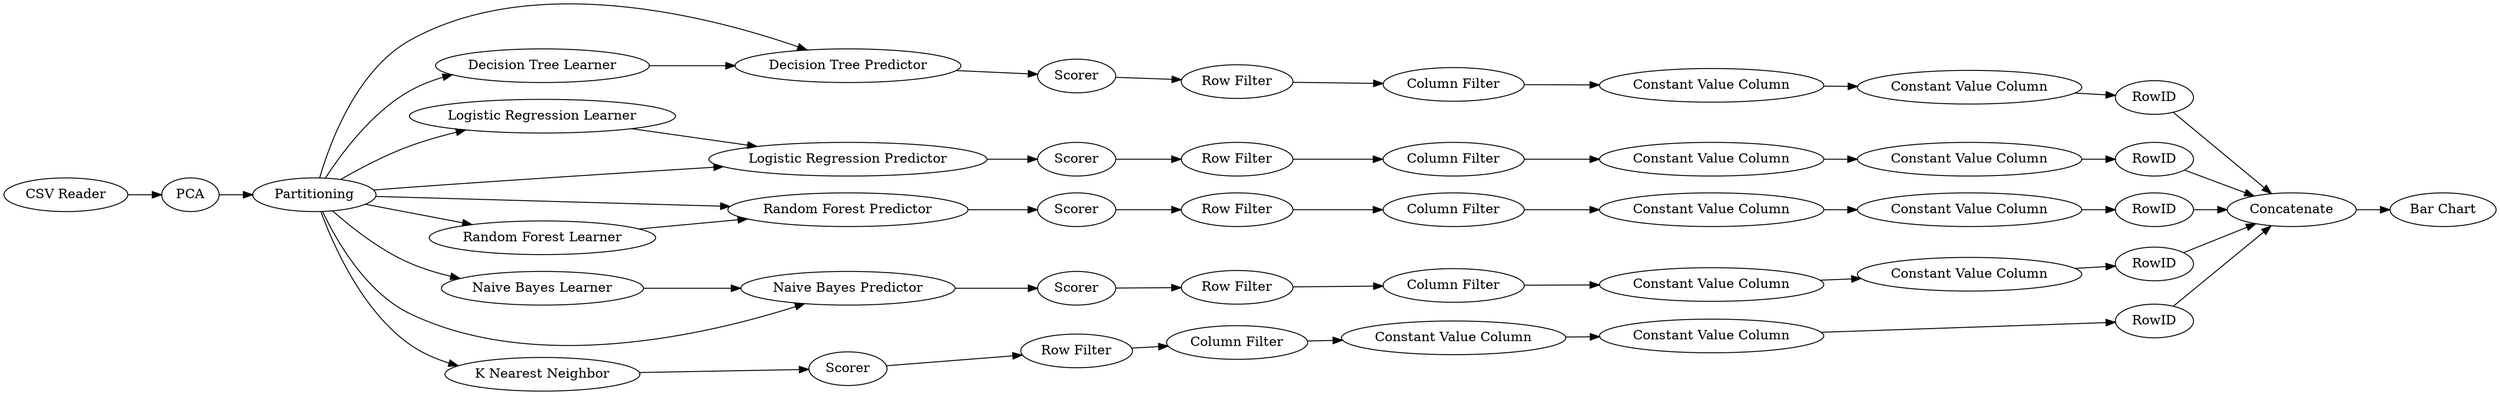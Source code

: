 digraph {
	"8805567742491477179_36" [label="Bar Chart"]
	"8805567742491477179_11" [label="Decision Tree Predictor"]
	"7821350396196936296_54" [label="Constant Value Column"]
	"8805567742491477179_8" [label=Scorer]
	"3705015403482885737_42" [label="Constant Value Column"]
	"6165438150932549667_18" [label=RowID]
	"6165438150932549667_49" [label="Constant Value Column"]
	"1762511369884966509_45" [label="Constant Value Column"]
	"8805567742491477179_30" [label=Concatenate]
	"6165438150932549667_14" [label="Row Filter"]
	"1762511369884966509_18" [label=RowID]
	"3705015403482885737_14" [label="Row Filter"]
	"8805567742491477179_10" [label="Decision Tree Learner"]
	"1762511369884966509_47" [label="Column Filter"]
	"8805567742491477179_9" [label=PCA]
	"3705015403482885737_43" [label="Column Filter"]
	"8805567742491477179_16" [label="Logistic Regression Learner"]
	"7821350396196936296_18" [label=RowID]
	"7821350396196936296_14" [label="Row Filter"]
	"8805567742491477179_5" [label="Random Forest Predictor"]
	"8805567742491477179_21" [label="Naive Bayes Learner"]
	"8805567742491477179_20" [label="K Nearest Neighbor"]
	"8805567742491477179_12" [label=Scorer]
	"3705015403482885737_41" [label="Constant Value Column"]
	"7821350396196936296_55" [label="Column Filter"]
	"-2080940617637461417_39" [label="Column Filter"]
	"8805567742491477179_15" [label=Scorer]
	"-2080940617637461417_37" [label="Constant Value Column"]
	"-2080940617637461417_14" [label="Row Filter"]
	"-2080940617637461417_18" [label=RowID]
	"6165438150932549667_50" [label="Constant Value Column"]
	"8805567742491477179_17" [label="Logistic Regression Predictor"]
	"8805567742491477179_22" [label="Naive Bayes Predictor"]
	"8805567742491477179_19" [label=Scorer]
	"1762511369884966509_14" [label="Row Filter"]
	"8805567742491477179_2" [label=Partitioning]
	"8805567742491477179_6" [label="Random Forest Learner"]
	"6165438150932549667_51" [label="Column Filter"]
	"-2080940617637461417_38" [label="Constant Value Column"]
	"8805567742491477179_23" [label=Scorer]
	"1762511369884966509_46" [label="Constant Value Column"]
	"3705015403482885737_18" [label=RowID]
	"7821350396196936296_53" [label="Constant Value Column"]
	"8805567742491477179_1" [label="CSV Reader"]
	"8805567742491477179_1" -> "8805567742491477179_9"
	"8805567742491477179_10" -> "8805567742491477179_11"
	"8805567742491477179_2" -> "8805567742491477179_16"
	"1762511369884966509_45" -> "1762511369884966509_46"
	"8805567742491477179_2" -> "8805567742491477179_11"
	"8805567742491477179_20" -> "8805567742491477179_19"
	"8805567742491477179_17" -> "8805567742491477179_15"
	"1762511369884966509_47" -> "1762511369884966509_45"
	"1762511369884966509_46" -> "1762511369884966509_18"
	"8805567742491477179_2" -> "8805567742491477179_10"
	"8805567742491477179_30" -> "8805567742491477179_36"
	"3705015403482885737_14" -> "3705015403482885737_43"
	"8805567742491477179_22" -> "8805567742491477179_23"
	"8805567742491477179_21" -> "8805567742491477179_22"
	"6165438150932549667_50" -> "6165438150932549667_18"
	"8805567742491477179_2" -> "8805567742491477179_17"
	"8805567742491477179_2" -> "8805567742491477179_6"
	"8805567742491477179_2" -> "8805567742491477179_22"
	"-2080940617637461417_37" -> "-2080940617637461417_38"
	"7821350396196936296_54" -> "7821350396196936296_18"
	"7821350396196936296_18" -> "8805567742491477179_30"
	"8805567742491477179_6" -> "8805567742491477179_5"
	"8805567742491477179_2" -> "8805567742491477179_21"
	"7821350396196936296_55" -> "7821350396196936296_53"
	"8805567742491477179_5" -> "8805567742491477179_8"
	"1762511369884966509_14" -> "1762511369884966509_47"
	"8805567742491477179_2" -> "8805567742491477179_20"
	"3705015403482885737_41" -> "3705015403482885737_42"
	"8805567742491477179_2" -> "8805567742491477179_5"
	"1762511369884966509_18" -> "8805567742491477179_30"
	"8805567742491477179_16" -> "8805567742491477179_17"
	"6165438150932549667_18" -> "8805567742491477179_30"
	"8805567742491477179_23" -> "7821350396196936296_14"
	"6165438150932549667_51" -> "6165438150932549667_49"
	"-2080940617637461417_18" -> "8805567742491477179_30"
	"8805567742491477179_9" -> "8805567742491477179_2"
	"-2080940617637461417_39" -> "-2080940617637461417_37"
	"6165438150932549667_14" -> "6165438150932549667_51"
	"3705015403482885737_42" -> "3705015403482885737_18"
	"8805567742491477179_12" -> "-2080940617637461417_14"
	"-2080940617637461417_38" -> "-2080940617637461417_18"
	"8805567742491477179_15" -> "1762511369884966509_14"
	"8805567742491477179_8" -> "3705015403482885737_14"
	"8805567742491477179_19" -> "6165438150932549667_14"
	"7821350396196936296_14" -> "7821350396196936296_55"
	"3705015403482885737_18" -> "8805567742491477179_30"
	"8805567742491477179_11" -> "8805567742491477179_12"
	"-2080940617637461417_14" -> "-2080940617637461417_39"
	"3705015403482885737_43" -> "3705015403482885737_41"
	"6165438150932549667_49" -> "6165438150932549667_50"
	"7821350396196936296_53" -> "7821350396196936296_54"
	rankdir=LR
}
